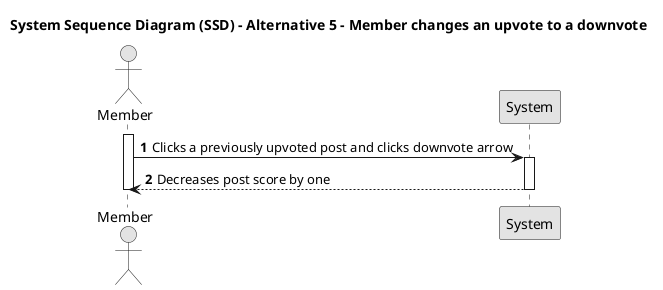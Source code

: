 @startuml SSD5

skinparam monochrome true
skinparam packageStyle rectangle
skinparam shadowing false

title System Sequence Diagram (SSD) - Alternative 5 - Member changes an upvote to a downvote

autonumber

actor "Member" as Member
participant "System" as System

activate Member

    Member -> System: Clicks a previously upvoted post and clicks downvote arrow
    activate System

        System --> Member: Decreases post score by one
        deactivate System

deactivate Member

@enduml
